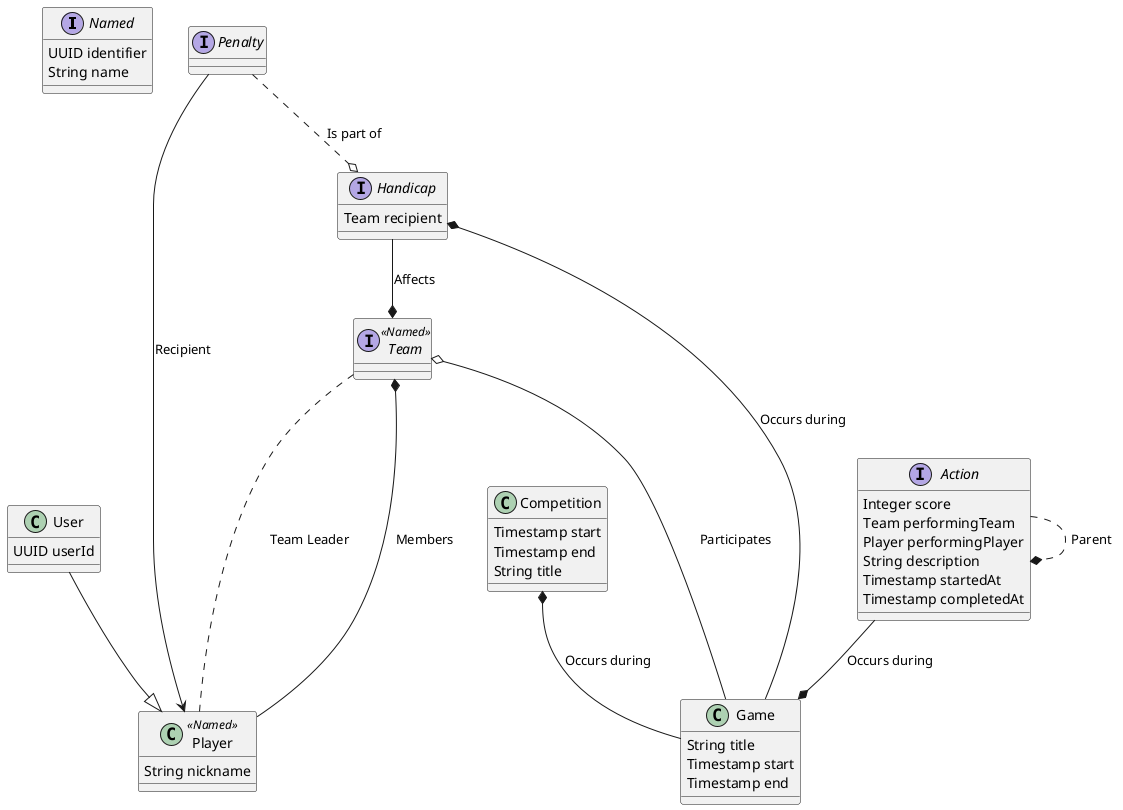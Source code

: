 @startuml Classes

interface Named {
    UUID identifier
    String name
}

class Competition {
    Timestamp start
    Timestamp end
    String title
}

class Game {
   String title
   Timestamp start
   Timestamp end
}

class Player <<Named>> {
    String nickname
}

class User {
    UUID userId
}

User --|> Player

interface Team <<Named>>

Team ... Player : "Team Leader"


interface Action {
    Integer score
    Team performingTeam
    Player performingPlayer
    String description
    Timestamp startedAt
    Timestamp completedAt
}

Action ..* Action : Parent
interface Handicap {
    Team recipient
}

interface Penalty 

Penalty --> Player : Recipient
Penalty ..o Handicap : Is part of
Handicap --* Team : Affects
Handicap *-- Game : Occurs during

Competition *-- Game : Occurs during
Action --* Game : Occurs during
Team o--- Game : Participates
Player --* Team : Members

@enduml

@startuml "Football example"

interface Action
interface Penalty
interface Team
interface Game

class FootballGame {
    Team team1
    Team team2
}

FootballGame --|> Game 
FootballGame *-- Goal

class FootballAction {

}

FootballAction --|> Action

class FootballTeam
FootballTeam --|> Team

class FootballPlayer
FootballPlayer --* FootballTeam : belongs to

class HalfTime as "Half Time"

Goal --|> FootballAction
HalfTime --|> FootballAction
Corner --|> FootballAction
Offside --|> FootballAction
Foul --|> FootballAction
PenaltyKick --|> FootballAction
FreeKick --|> FootballAction
GoalKick --|> FootballAction

Foul ..> "Yellow Card"
Foul ..> "Red Card"

Foul ..> PenaltyKick : results in
Foul ..> FreeKick : results in
PenaltyKick ..> Goal : results in
FreeKick ..> Goal : results in
"Yellow Card" --|> Penalty
"Red Card" --|> Penalty

class Exclusion <<Handicap>>
"Red Card" --> Exclusion
Exclusion --> FootballTeam : affects
@enduml


@startuml "Volleyball example"

interface Action
interface Penalty
interface Team
interface Game

class FootballGame {
    Team team1
    Team team2
}

FootballGame --|> Game 
FootballGame *-- Goal

class FootballAction {
}

FootballAction --|> Action

class FootballTeam
FootballTeam --|> Team

class FootballPlayer
FootballPlayer --* FootballTeam : belongs to

class HalfTime as "Half Time"

Goal --|> FootballAction
HalfTime --|> FootballAction
Corner --|> FootballAction
Offside --|> FootballAction
Foul --|> FootballAction
PenaltyKick --|> FootballAction
FreeKick --|> FootballAction
GoalKick --|> FootballAction

Foul ..> "Yellow Card"
Foul ..> "Red Card"

Foul ..> PenaltyKick : results in
Foul ..> FreeKick : results in
PenaltyKick ..> Goal : results in
FreeKick ..> Goal : results in
"Yellow Card" --|> Penalty
"Red Card" --|> Penalty

class Exclusion <<Handicap>>
"Red Card" --> Exclusion
Exclusion --> FootballTeam : affects
@enduml

